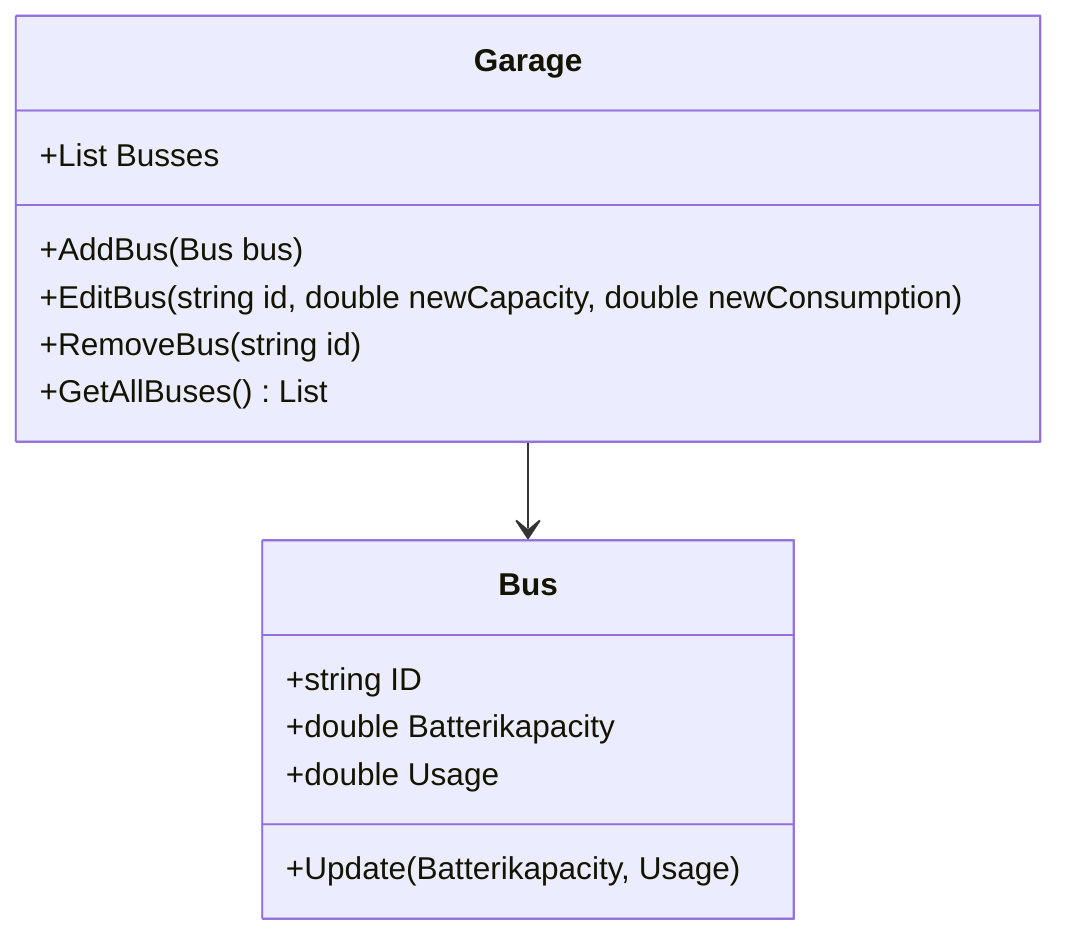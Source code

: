 classDiagram
    class Bus {
        +string ID
        +double Batterikapacity
        +double Usage
        +Update(Batterikapacity, Usage)
    }

    class Garage {
        +List<Bus> Busses
        +AddBus(Bus bus)
        +EditBus(string id, double newCapacity, double newConsumption)
        +RemoveBus(string id)
        +GetAllBuses() List<Bus>
    }
    
    Garage --> Bus
